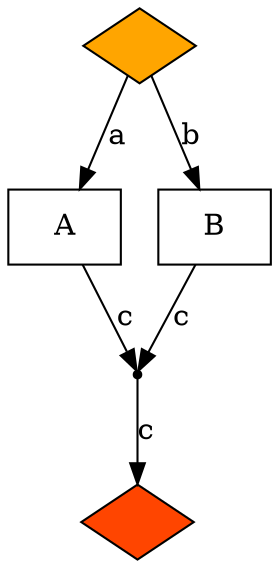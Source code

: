digraph race {
	init [label="" fillcolor=orange shape=diamond style=filled]
	fin [label="" fillcolor=orangered shape=diamond style=filled]
	J0 [label=A shape=rect]
	J1 [label=B shape=rect]
	init -> J0 [label=a color=black]
	init -> J1 [label=b color=black]
	join [label="" shape=point]
	J0 -> join [label=c color=black]
	J1 -> join [label=c color=black]
	join -> fin [label=c color=black]
}
